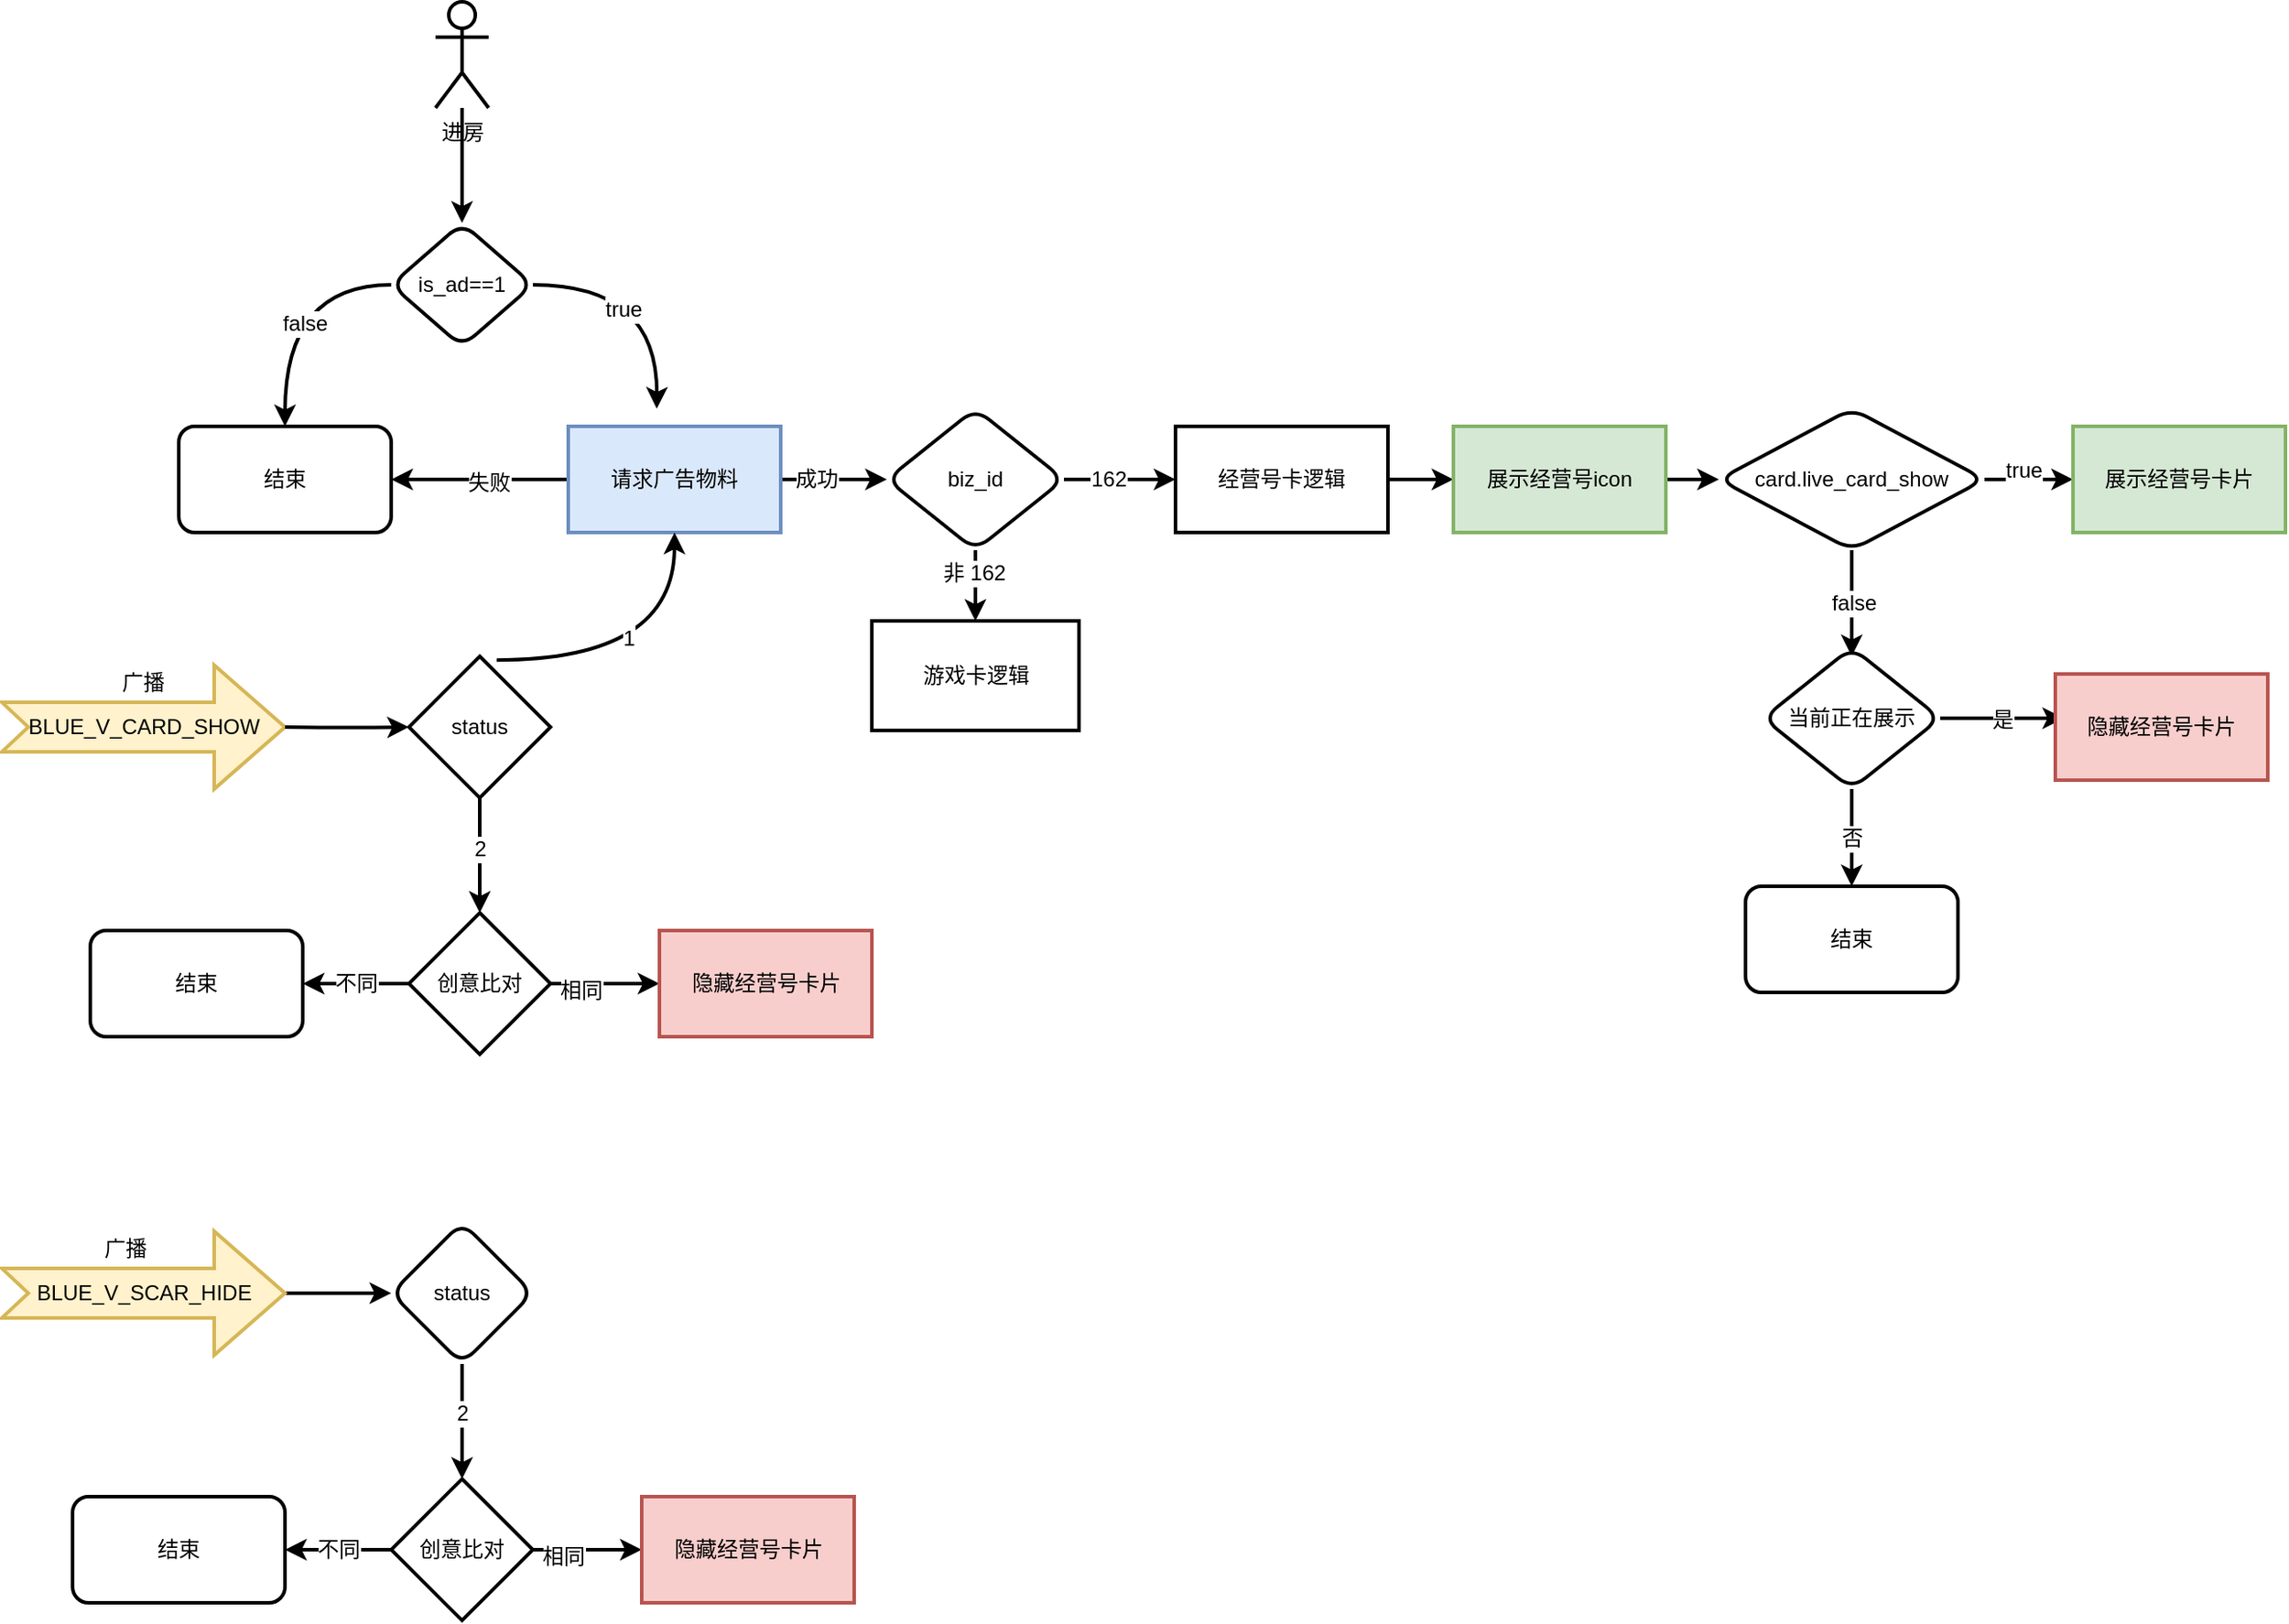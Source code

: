 <mxfile version="24.2.1" type="github">
  <diagram name="第 1 页" id="K62pHf7v11gjTkVKZaFR">
    <mxGraphModel dx="1857" dy="1839" grid="1" gridSize="10" guides="1" tooltips="1" connect="1" arrows="1" fold="1" page="1" pageScale="1" pageWidth="827" pageHeight="1169" math="0" shadow="0">
      <root>
        <mxCell id="0" />
        <mxCell id="1" parent="0" />
        <mxCell id="malyNPYwDyd-RBNzA3m4-16" style="edgeStyle=orthogonalEdgeStyle;shape=connector;curved=1;rounded=0;orthogonalLoop=1;jettySize=auto;html=1;entryX=0.5;entryY=0;entryDx=0;entryDy=0;labelBackgroundColor=default;strokeColor=default;strokeWidth=2;align=center;verticalAlign=middle;fontFamily=Helvetica;fontSize=12;fontColor=default;endArrow=classic;" parent="1" source="malyNPYwDyd-RBNzA3m4-2" target="malyNPYwDyd-RBNzA3m4-5" edge="1">
          <mxGeometry relative="1" as="geometry" />
        </mxCell>
        <mxCell id="malyNPYwDyd-RBNzA3m4-2" value="进房" style="shape=umlActor;verticalLabelPosition=bottom;verticalAlign=top;html=1;outlineConnect=0;rounded=1;strokeColor=default;strokeWidth=2;align=center;fontFamily=Helvetica;fontSize=12;fontColor=default;fillColor=default;" parent="1" vertex="1">
          <mxGeometry x="165" width="30" height="60" as="geometry" />
        </mxCell>
        <mxCell id="malyNPYwDyd-RBNzA3m4-13" value="" style="edgeStyle=orthogonalEdgeStyle;shape=connector;curved=1;rounded=0;orthogonalLoop=1;jettySize=auto;html=1;labelBackgroundColor=default;strokeColor=default;strokeWidth=2;align=center;verticalAlign=middle;fontFamily=Helvetica;fontSize=12;fontColor=default;endArrow=classic;exitX=0;exitY=0.5;exitDx=0;exitDy=0;" parent="1" source="malyNPYwDyd-RBNzA3m4-5" target="malyNPYwDyd-RBNzA3m4-12" edge="1">
          <mxGeometry relative="1" as="geometry" />
        </mxCell>
        <mxCell id="malyNPYwDyd-RBNzA3m4-23" value="false" style="edgeLabel;html=1;align=center;verticalAlign=middle;resizable=0;points=[];fontSize=12;fontFamily=Helvetica;fontColor=default;" parent="malyNPYwDyd-RBNzA3m4-13" vertex="1" connectable="0">
          <mxGeometry x="0.171" y="11" relative="1" as="geometry">
            <mxPoint as="offset" />
          </mxGeometry>
        </mxCell>
        <mxCell id="malyNPYwDyd-RBNzA3m4-17" style="edgeStyle=orthogonalEdgeStyle;shape=connector;curved=1;rounded=0;orthogonalLoop=1;jettySize=auto;html=1;labelBackgroundColor=default;strokeColor=default;strokeWidth=2;align=center;verticalAlign=middle;fontFamily=Helvetica;fontSize=12;fontColor=default;endArrow=classic;" parent="1" source="malyNPYwDyd-RBNzA3m4-5" edge="1">
          <mxGeometry relative="1" as="geometry">
            <mxPoint x="290" y="230" as="targetPoint" />
          </mxGeometry>
        </mxCell>
        <mxCell id="malyNPYwDyd-RBNzA3m4-22" value="true" style="edgeLabel;html=1;align=center;verticalAlign=middle;resizable=0;points=[];fontSize=12;fontFamily=Helvetica;fontColor=default;" parent="malyNPYwDyd-RBNzA3m4-17" vertex="1" connectable="0">
          <mxGeometry x="-0.271" y="-14" relative="1" as="geometry">
            <mxPoint as="offset" />
          </mxGeometry>
        </mxCell>
        <mxCell id="malyNPYwDyd-RBNzA3m4-5" value="is_ad==1" style="rhombus;whiteSpace=wrap;html=1;rounded=1;strokeColor=default;strokeWidth=2;align=center;verticalAlign=middle;fontFamily=Helvetica;fontSize=12;fontColor=default;fillColor=default;" parent="1" vertex="1">
          <mxGeometry x="140" y="125" width="80" height="70" as="geometry" />
        </mxCell>
        <mxCell id="malyNPYwDyd-RBNzA3m4-12" value="结束" style="whiteSpace=wrap;html=1;rounded=1;strokeWidth=2;" parent="1" vertex="1">
          <mxGeometry x="20" y="240" width="120" height="60" as="geometry" />
        </mxCell>
        <mxCell id="malyNPYwDyd-RBNzA3m4-76" style="edgeStyle=orthogonalEdgeStyle;shape=connector;curved=1;rounded=0;orthogonalLoop=1;jettySize=auto;html=1;entryX=1;entryY=0.5;entryDx=0;entryDy=0;labelBackgroundColor=default;strokeColor=default;strokeWidth=2;align=center;verticalAlign=middle;fontFamily=Helvetica;fontSize=12;fontColor=default;endArrow=classic;" parent="1" source="malyNPYwDyd-RBNzA3m4-25" target="malyNPYwDyd-RBNzA3m4-12" edge="1">
          <mxGeometry relative="1" as="geometry" />
        </mxCell>
        <mxCell id="malyNPYwDyd-RBNzA3m4-77" value="失败" style="edgeLabel;html=1;align=center;verticalAlign=middle;resizable=0;points=[];fontSize=12;fontFamily=Helvetica;fontColor=default;" parent="malyNPYwDyd-RBNzA3m4-76" vertex="1" connectable="0">
          <mxGeometry x="-0.104" y="2" relative="1" as="geometry">
            <mxPoint as="offset" />
          </mxGeometry>
        </mxCell>
        <mxCell id="malyNPYwDyd-RBNzA3m4-80" value="" style="edgeStyle=orthogonalEdgeStyle;shape=connector;curved=1;rounded=0;orthogonalLoop=1;jettySize=auto;html=1;labelBackgroundColor=default;strokeColor=default;strokeWidth=2;align=center;verticalAlign=middle;fontFamily=Helvetica;fontSize=12;fontColor=default;endArrow=classic;" parent="1" source="malyNPYwDyd-RBNzA3m4-25" target="malyNPYwDyd-RBNzA3m4-32" edge="1">
          <mxGeometry relative="1" as="geometry" />
        </mxCell>
        <mxCell id="malyNPYwDyd-RBNzA3m4-81" value="成功" style="edgeLabel;html=1;align=center;verticalAlign=middle;resizable=0;points=[];fontSize=12;fontFamily=Helvetica;fontColor=default;" parent="malyNPYwDyd-RBNzA3m4-80" vertex="1" connectable="0">
          <mxGeometry x="-0.336" relative="1" as="geometry">
            <mxPoint as="offset" />
          </mxGeometry>
        </mxCell>
        <mxCell id="malyNPYwDyd-RBNzA3m4-25" value="请求广告物料" style="rounded=0;whiteSpace=wrap;html=1;strokeColor=#6c8ebf;strokeWidth=2;align=center;verticalAlign=middle;fontFamily=Helvetica;fontSize=12;fillColor=#dae8fc;" parent="1" vertex="1">
          <mxGeometry x="240" y="240" width="120" height="60" as="geometry" />
        </mxCell>
        <mxCell id="malyNPYwDyd-RBNzA3m4-34" value="" style="edgeStyle=orthogonalEdgeStyle;shape=connector;curved=1;rounded=0;orthogonalLoop=1;jettySize=auto;html=1;labelBackgroundColor=default;strokeColor=default;strokeWidth=2;align=center;verticalAlign=middle;fontFamily=Helvetica;fontSize=12;fontColor=default;endArrow=classic;" parent="1" source="malyNPYwDyd-RBNzA3m4-32" edge="1">
          <mxGeometry relative="1" as="geometry">
            <mxPoint x="583" y="270" as="targetPoint" />
          </mxGeometry>
        </mxCell>
        <mxCell id="malyNPYwDyd-RBNzA3m4-38" value="162" style="edgeLabel;html=1;align=center;verticalAlign=middle;resizable=0;points=[];fontSize=12;fontFamily=Helvetica;fontColor=default;" parent="malyNPYwDyd-RBNzA3m4-34" vertex="1" connectable="0">
          <mxGeometry x="-0.229" relative="1" as="geometry">
            <mxPoint as="offset" />
          </mxGeometry>
        </mxCell>
        <mxCell id="malyNPYwDyd-RBNzA3m4-82" value="" style="edgeStyle=orthogonalEdgeStyle;shape=connector;curved=1;rounded=0;orthogonalLoop=1;jettySize=auto;html=1;labelBackgroundColor=default;strokeColor=default;strokeWidth=2;align=center;verticalAlign=middle;fontFamily=Helvetica;fontSize=12;fontColor=default;endArrow=classic;" parent="1" source="malyNPYwDyd-RBNzA3m4-32" target="malyNPYwDyd-RBNzA3m4-35" edge="1">
          <mxGeometry relative="1" as="geometry" />
        </mxCell>
        <mxCell id="malyNPYwDyd-RBNzA3m4-83" value="非 162" style="edgeLabel;html=1;align=center;verticalAlign=middle;resizable=0;points=[];fontSize=12;fontFamily=Helvetica;fontColor=default;" parent="malyNPYwDyd-RBNzA3m4-82" vertex="1" connectable="0">
          <mxGeometry x="-0.374" y="-1" relative="1" as="geometry">
            <mxPoint as="offset" />
          </mxGeometry>
        </mxCell>
        <mxCell id="malyNPYwDyd-RBNzA3m4-32" value="biz_id" style="rhombus;whiteSpace=wrap;html=1;rounded=1;strokeColor=default;strokeWidth=2;align=center;verticalAlign=middle;fontFamily=Helvetica;fontSize=12;fontColor=default;fillColor=default;" parent="1" vertex="1">
          <mxGeometry x="420" y="230.0" width="100" height="80" as="geometry" />
        </mxCell>
        <mxCell id="malyNPYwDyd-RBNzA3m4-35" value="游戏卡逻辑" style="whiteSpace=wrap;html=1;rounded=0;strokeWidth=2;" parent="1" vertex="1">
          <mxGeometry x="411.5" y="350" width="117" height="61.9" as="geometry" />
        </mxCell>
        <mxCell id="malyNPYwDyd-RBNzA3m4-41" value="" style="edgeStyle=orthogonalEdgeStyle;shape=connector;curved=1;rounded=0;orthogonalLoop=1;jettySize=auto;html=1;labelBackgroundColor=default;strokeColor=default;strokeWidth=2;align=center;verticalAlign=middle;fontFamily=Helvetica;fontSize=12;fontColor=default;endArrow=classic;" parent="1" source="malyNPYwDyd-RBNzA3m4-39" target="malyNPYwDyd-RBNzA3m4-40" edge="1">
          <mxGeometry relative="1" as="geometry" />
        </mxCell>
        <mxCell id="malyNPYwDyd-RBNzA3m4-42" value="true" style="edgeLabel;html=1;align=center;verticalAlign=middle;resizable=0;points=[];fontSize=12;fontFamily=Helvetica;fontColor=default;" parent="malyNPYwDyd-RBNzA3m4-41" vertex="1" connectable="0">
          <mxGeometry x="-0.137" y="5" relative="1" as="geometry">
            <mxPoint as="offset" />
          </mxGeometry>
        </mxCell>
        <mxCell id="malyNPYwDyd-RBNzA3m4-44" value="false" style="edgeStyle=orthogonalEdgeStyle;shape=connector;curved=1;rounded=0;orthogonalLoop=1;jettySize=auto;html=1;labelBackgroundColor=default;strokeColor=default;strokeWidth=2;align=center;verticalAlign=middle;fontFamily=Helvetica;fontSize=12;fontColor=default;endArrow=classic;" parent="1" source="malyNPYwDyd-RBNzA3m4-39" edge="1">
          <mxGeometry relative="1" as="geometry">
            <mxPoint x="965" y="370" as="targetPoint" />
          </mxGeometry>
        </mxCell>
        <mxCell id="malyNPYwDyd-RBNzA3m4-39" value="card.live_card_show" style="rhombus;whiteSpace=wrap;html=1;rounded=1;strokeColor=default;strokeWidth=2;align=center;verticalAlign=middle;fontFamily=Helvetica;fontSize=12;fontColor=default;fillColor=default;" parent="1" vertex="1">
          <mxGeometry x="890" y="230.0" width="150" height="80" as="geometry" />
        </mxCell>
        <mxCell id="malyNPYwDyd-RBNzA3m4-40" value="展示经营号卡片" style="whiteSpace=wrap;html=1;rounded=0;strokeWidth=2;fillColor=#d5e8d4;strokeColor=#82b366;" parent="1" vertex="1">
          <mxGeometry x="1090" y="240.0" width="120" height="60" as="geometry" />
        </mxCell>
        <mxCell id="malyNPYwDyd-RBNzA3m4-47" value="" style="edgeStyle=orthogonalEdgeStyle;shape=connector;curved=1;rounded=0;orthogonalLoop=1;jettySize=auto;html=1;labelBackgroundColor=default;strokeColor=default;strokeWidth=2;align=center;verticalAlign=middle;fontFamily=Helvetica;fontSize=12;fontColor=default;endArrow=classic;" parent="1" source="malyNPYwDyd-RBNzA3m4-45" target="malyNPYwDyd-RBNzA3m4-46" edge="1">
          <mxGeometry relative="1" as="geometry" />
        </mxCell>
        <mxCell id="malyNPYwDyd-RBNzA3m4-45" value="经营号卡逻辑" style="whiteSpace=wrap;html=1;rounded=0;strokeWidth=2;" parent="1" vertex="1">
          <mxGeometry x="583" y="240.0" width="120" height="60" as="geometry" />
        </mxCell>
        <mxCell id="malyNPYwDyd-RBNzA3m4-48" value="" style="edgeStyle=orthogonalEdgeStyle;shape=connector;curved=1;rounded=0;orthogonalLoop=1;jettySize=auto;html=1;labelBackgroundColor=default;strokeColor=default;strokeWidth=2;align=center;verticalAlign=middle;fontFamily=Helvetica;fontSize=12;fontColor=default;endArrow=classic;" parent="1" source="malyNPYwDyd-RBNzA3m4-46" target="malyNPYwDyd-RBNzA3m4-39" edge="1">
          <mxGeometry relative="1" as="geometry" />
        </mxCell>
        <mxCell id="malyNPYwDyd-RBNzA3m4-46" value="展示经营号icon" style="whiteSpace=wrap;html=1;rounded=0;strokeWidth=2;fillColor=#d5e8d4;strokeColor=#82b366;" parent="1" vertex="1">
          <mxGeometry x="740" y="240.0" width="120" height="60" as="geometry" />
        </mxCell>
        <mxCell id="malyNPYwDyd-RBNzA3m4-54" value="BLUE_V_CARD_SHOW" style="html=1;shadow=0;dashed=0;align=center;verticalAlign=middle;shape=mxgraph.arrows2.arrow;dy=0.6;dx=40;notch=15;rounded=1;strokeColor=#d6b656;strokeWidth=2;fontFamily=Helvetica;fontSize=12;fillColor=#fff2cc;" parent="1" vertex="1">
          <mxGeometry x="-80" y="375" width="160" height="70" as="geometry" />
        </mxCell>
        <mxCell id="malyNPYwDyd-RBNzA3m4-86" value="" style="edgeStyle=orthogonalEdgeStyle;shape=connector;curved=1;rounded=0;orthogonalLoop=1;jettySize=auto;html=1;labelBackgroundColor=default;strokeColor=default;strokeWidth=2;align=center;verticalAlign=middle;fontFamily=Helvetica;fontSize=12;fontColor=default;endArrow=classic;" parent="1" source="malyNPYwDyd-RBNzA3m4-55" target="malyNPYwDyd-RBNzA3m4-85" edge="1">
          <mxGeometry relative="1" as="geometry" />
        </mxCell>
        <mxCell id="malyNPYwDyd-RBNzA3m4-55" value="BLUE_V_SCAR_HIDE" style="html=1;shadow=0;dashed=0;align=center;verticalAlign=middle;shape=mxgraph.arrows2.arrow;dy=0.6;dx=40;notch=15;rounded=1;strokeColor=#d6b656;strokeWidth=2;fontFamily=Helvetica;fontSize=12;fillColor=#fff2cc;" parent="1" vertex="1">
          <mxGeometry x="-80" y="695" width="160" height="70" as="geometry" />
        </mxCell>
        <mxCell id="malyNPYwDyd-RBNzA3m4-60" value="" style="edgeStyle=orthogonalEdgeStyle;shape=connector;curved=1;rounded=0;orthogonalLoop=1;jettySize=auto;html=1;labelBackgroundColor=default;strokeColor=default;strokeWidth=2;align=center;verticalAlign=middle;fontFamily=Helvetica;fontSize=12;fontColor=default;endArrow=classic;" parent="1" target="malyNPYwDyd-RBNzA3m4-59" edge="1">
          <mxGeometry relative="1" as="geometry">
            <mxPoint x="80" y="410" as="sourcePoint" />
          </mxGeometry>
        </mxCell>
        <mxCell id="malyNPYwDyd-RBNzA3m4-62" value="" style="edgeStyle=orthogonalEdgeStyle;shape=connector;curved=1;rounded=0;orthogonalLoop=1;jettySize=auto;html=1;labelBackgroundColor=default;strokeColor=default;strokeWidth=2;align=center;verticalAlign=middle;fontFamily=Helvetica;fontSize=12;fontColor=default;endArrow=classic;exitX=0.62;exitY=0.026;exitDx=0;exitDy=0;exitPerimeter=0;" parent="1" source="malyNPYwDyd-RBNzA3m4-59" target="malyNPYwDyd-RBNzA3m4-25" edge="1">
          <mxGeometry relative="1" as="geometry">
            <mxPoint x="270" y="530" as="targetPoint" />
          </mxGeometry>
        </mxCell>
        <mxCell id="malyNPYwDyd-RBNzA3m4-84" value="1" style="edgeLabel;html=1;align=center;verticalAlign=middle;resizable=0;points=[];fontSize=12;fontFamily=Helvetica;fontColor=default;" parent="malyNPYwDyd-RBNzA3m4-62" vertex="1" connectable="0">
          <mxGeometry x="-0.139" y="12" relative="1" as="geometry">
            <mxPoint as="offset" />
          </mxGeometry>
        </mxCell>
        <mxCell id="malyNPYwDyd-RBNzA3m4-64" value="" style="edgeStyle=orthogonalEdgeStyle;shape=connector;curved=1;rounded=0;orthogonalLoop=1;jettySize=auto;html=1;labelBackgroundColor=default;strokeColor=default;strokeWidth=2;align=center;verticalAlign=middle;fontFamily=Helvetica;fontSize=12;fontColor=default;endArrow=classic;" parent="1" source="malyNPYwDyd-RBNzA3m4-59" edge="1">
          <mxGeometry relative="1" as="geometry">
            <mxPoint x="190" y="515" as="targetPoint" />
          </mxGeometry>
        </mxCell>
        <mxCell id="malyNPYwDyd-RBNzA3m4-66" value="2" style="edgeLabel;html=1;align=center;verticalAlign=middle;resizable=0;points=[];fontSize=12;fontFamily=Helvetica;fontColor=default;" parent="malyNPYwDyd-RBNzA3m4-64" vertex="1" connectable="0">
          <mxGeometry x="-0.133" relative="1" as="geometry">
            <mxPoint as="offset" />
          </mxGeometry>
        </mxCell>
        <mxCell id="malyNPYwDyd-RBNzA3m4-59" value="status" style="rhombus;whiteSpace=wrap;html=1;rounded=0;strokeWidth=2;" parent="1" vertex="1">
          <mxGeometry x="150" y="370" width="80" height="80" as="geometry" />
        </mxCell>
        <mxCell id="malyNPYwDyd-RBNzA3m4-69" value="" style="edgeStyle=orthogonalEdgeStyle;shape=connector;curved=1;rounded=0;orthogonalLoop=1;jettySize=auto;html=1;labelBackgroundColor=default;strokeColor=default;strokeWidth=2;align=center;verticalAlign=middle;fontFamily=Helvetica;fontSize=12;fontColor=default;endArrow=classic;" parent="1" source="malyNPYwDyd-RBNzA3m4-67" target="malyNPYwDyd-RBNzA3m4-68" edge="1">
          <mxGeometry relative="1" as="geometry" />
        </mxCell>
        <mxCell id="malyNPYwDyd-RBNzA3m4-70" value="相同" style="edgeLabel;html=1;align=center;verticalAlign=middle;resizable=0;points=[];fontSize=12;fontFamily=Helvetica;fontColor=default;" parent="malyNPYwDyd-RBNzA3m4-69" vertex="1" connectable="0">
          <mxGeometry x="-0.445" y="-4" relative="1" as="geometry">
            <mxPoint as="offset" />
          </mxGeometry>
        </mxCell>
        <mxCell id="malyNPYwDyd-RBNzA3m4-72" value="不同" style="edgeStyle=orthogonalEdgeStyle;shape=connector;curved=1;rounded=0;orthogonalLoop=1;jettySize=auto;html=1;labelBackgroundColor=default;strokeColor=default;strokeWidth=2;align=center;verticalAlign=middle;fontFamily=Helvetica;fontSize=12;fontColor=default;endArrow=classic;" parent="1" source="malyNPYwDyd-RBNzA3m4-67" edge="1">
          <mxGeometry relative="1" as="geometry">
            <mxPoint x="90" y="555" as="targetPoint" />
          </mxGeometry>
        </mxCell>
        <mxCell id="malyNPYwDyd-RBNzA3m4-67" value="创意比对" style="rhombus;whiteSpace=wrap;html=1;rounded=0;strokeWidth=2;" parent="1" vertex="1">
          <mxGeometry x="150" y="515" width="80" height="80" as="geometry" />
        </mxCell>
        <mxCell id="malyNPYwDyd-RBNzA3m4-68" value="隐藏经营号卡片" style="whiteSpace=wrap;html=1;rounded=0;strokeWidth=2;fillColor=#f8cecc;strokeColor=#b85450;" parent="1" vertex="1">
          <mxGeometry x="291.5" y="525" width="120" height="60" as="geometry" />
        </mxCell>
        <mxCell id="malyNPYwDyd-RBNzA3m4-73" value="结束" style="rounded=1;whiteSpace=wrap;html=1;strokeColor=default;strokeWidth=2;align=center;verticalAlign=middle;fontFamily=Helvetica;fontSize=12;fontColor=default;fillColor=default;" parent="1" vertex="1">
          <mxGeometry x="-30" y="525" width="120" height="60" as="geometry" />
        </mxCell>
        <mxCell id="malyNPYwDyd-RBNzA3m4-85" value="status" style="rhombus;whiteSpace=wrap;html=1;shadow=0;dashed=0;rounded=1;strokeWidth=2;" parent="1" vertex="1">
          <mxGeometry x="140" y="690" width="80" height="80" as="geometry" />
        </mxCell>
        <mxCell id="malyNPYwDyd-RBNzA3m4-93" value="结束" style="whiteSpace=wrap;html=1;rounded=1;strokeWidth=2;" parent="1" vertex="1">
          <mxGeometry x="905" y="500" width="120" height="60" as="geometry" />
        </mxCell>
        <mxCell id="malyNPYwDyd-RBNzA3m4-96" value="否" style="edgeStyle=orthogonalEdgeStyle;shape=connector;curved=1;rounded=0;orthogonalLoop=1;jettySize=auto;html=1;labelBackgroundColor=default;strokeColor=default;strokeWidth=2;align=center;verticalAlign=middle;fontFamily=Helvetica;fontSize=12;fontColor=default;endArrow=classic;" parent="1" source="malyNPYwDyd-RBNzA3m4-94" target="malyNPYwDyd-RBNzA3m4-93" edge="1">
          <mxGeometry relative="1" as="geometry" />
        </mxCell>
        <mxCell id="malyNPYwDyd-RBNzA3m4-98" value="是" style="edgeStyle=orthogonalEdgeStyle;shape=connector;curved=1;rounded=0;orthogonalLoop=1;jettySize=auto;html=1;labelBackgroundColor=default;strokeColor=default;strokeWidth=2;align=center;verticalAlign=middle;fontFamily=Helvetica;fontSize=12;fontColor=default;endArrow=classic;" parent="1" source="malyNPYwDyd-RBNzA3m4-94" edge="1">
          <mxGeometry relative="1" as="geometry">
            <mxPoint x="1085" y="405" as="targetPoint" />
          </mxGeometry>
        </mxCell>
        <mxCell id="malyNPYwDyd-RBNzA3m4-94" value="当前正在展示" style="rhombus;whiteSpace=wrap;html=1;rounded=1;strokeColor=default;strokeWidth=2;align=center;verticalAlign=middle;fontFamily=Helvetica;fontSize=12;fontColor=default;fillColor=default;" parent="1" vertex="1">
          <mxGeometry x="915" y="365" width="100" height="80" as="geometry" />
        </mxCell>
        <mxCell id="malyNPYwDyd-RBNzA3m4-95" style="edgeStyle=orthogonalEdgeStyle;shape=connector;curved=1;rounded=0;orthogonalLoop=1;jettySize=auto;html=1;exitX=0.5;exitY=1;exitDx=0;exitDy=0;labelBackgroundColor=default;strokeColor=default;strokeWidth=2;align=center;verticalAlign=middle;fontFamily=Helvetica;fontSize=12;fontColor=default;endArrow=classic;" parent="1" source="malyNPYwDyd-RBNzA3m4-93" target="malyNPYwDyd-RBNzA3m4-93" edge="1">
          <mxGeometry relative="1" as="geometry" />
        </mxCell>
        <mxCell id="malyNPYwDyd-RBNzA3m4-99" value="隐藏经营号卡片" style="whiteSpace=wrap;html=1;rounded=0;strokeWidth=2;fillColor=#f8cecc;strokeColor=#b85450;" parent="1" vertex="1">
          <mxGeometry x="1080" y="380" width="120" height="60" as="geometry" />
        </mxCell>
        <mxCell id="malyNPYwDyd-RBNzA3m4-100" value="广播" style="text;html=1;strokeColor=none;fillColor=none;align=center;verticalAlign=middle;whiteSpace=wrap;rounded=0;fontSize=12;fontFamily=Helvetica;fontColor=default;" parent="1" vertex="1">
          <mxGeometry x="-40" y="690" width="60" height="30" as="geometry" />
        </mxCell>
        <mxCell id="malyNPYwDyd-RBNzA3m4-101" value="广播" style="text;html=1;strokeColor=none;fillColor=none;align=center;verticalAlign=middle;whiteSpace=wrap;rounded=0;fontSize=12;fontFamily=Helvetica;fontColor=default;" parent="1" vertex="1">
          <mxGeometry x="-30" y="370" width="60" height="30" as="geometry" />
        </mxCell>
        <mxCell id="8u5d_yYG-PVUcb6EI1Re-1" value="" style="edgeStyle=orthogonalEdgeStyle;shape=connector;curved=1;rounded=0;orthogonalLoop=1;jettySize=auto;html=1;labelBackgroundColor=default;strokeColor=default;strokeWidth=2;align=center;verticalAlign=middle;fontFamily=Helvetica;fontSize=12;fontColor=default;endArrow=classic;" edge="1" parent="1">
          <mxGeometry relative="1" as="geometry">
            <mxPoint x="180" y="835" as="targetPoint" />
            <mxPoint x="180" y="770" as="sourcePoint" />
          </mxGeometry>
        </mxCell>
        <mxCell id="8u5d_yYG-PVUcb6EI1Re-2" value="2" style="edgeLabel;html=1;align=center;verticalAlign=middle;resizable=0;points=[];fontSize=12;fontFamily=Helvetica;fontColor=default;" vertex="1" connectable="0" parent="8u5d_yYG-PVUcb6EI1Re-1">
          <mxGeometry x="-0.133" relative="1" as="geometry">
            <mxPoint as="offset" />
          </mxGeometry>
        </mxCell>
        <mxCell id="8u5d_yYG-PVUcb6EI1Re-3" value="" style="edgeStyle=orthogonalEdgeStyle;shape=connector;curved=1;rounded=0;orthogonalLoop=1;jettySize=auto;html=1;labelBackgroundColor=default;strokeColor=default;strokeWidth=2;align=center;verticalAlign=middle;fontFamily=Helvetica;fontSize=12;fontColor=default;endArrow=classic;" edge="1" parent="1" source="8u5d_yYG-PVUcb6EI1Re-6" target="8u5d_yYG-PVUcb6EI1Re-7">
          <mxGeometry relative="1" as="geometry" />
        </mxCell>
        <mxCell id="8u5d_yYG-PVUcb6EI1Re-4" value="相同" style="edgeLabel;html=1;align=center;verticalAlign=middle;resizable=0;points=[];fontSize=12;fontFamily=Helvetica;fontColor=default;" vertex="1" connectable="0" parent="8u5d_yYG-PVUcb6EI1Re-3">
          <mxGeometry x="-0.445" y="-4" relative="1" as="geometry">
            <mxPoint as="offset" />
          </mxGeometry>
        </mxCell>
        <mxCell id="8u5d_yYG-PVUcb6EI1Re-5" value="不同" style="edgeStyle=orthogonalEdgeStyle;shape=connector;curved=1;rounded=0;orthogonalLoop=1;jettySize=auto;html=1;labelBackgroundColor=default;strokeColor=default;strokeWidth=2;align=center;verticalAlign=middle;fontFamily=Helvetica;fontSize=12;fontColor=default;endArrow=classic;" edge="1" parent="1" source="8u5d_yYG-PVUcb6EI1Re-6">
          <mxGeometry relative="1" as="geometry">
            <mxPoint x="80" y="875" as="targetPoint" />
          </mxGeometry>
        </mxCell>
        <mxCell id="8u5d_yYG-PVUcb6EI1Re-6" value="创意比对" style="rhombus;whiteSpace=wrap;html=1;rounded=0;strokeWidth=2;" vertex="1" parent="1">
          <mxGeometry x="140" y="835" width="80" height="80" as="geometry" />
        </mxCell>
        <mxCell id="8u5d_yYG-PVUcb6EI1Re-7" value="隐藏经营号卡片" style="whiteSpace=wrap;html=1;rounded=0;strokeWidth=2;fillColor=#f8cecc;strokeColor=#b85450;" vertex="1" parent="1">
          <mxGeometry x="281.5" y="845" width="120" height="60" as="geometry" />
        </mxCell>
        <mxCell id="8u5d_yYG-PVUcb6EI1Re-8" value="结束" style="rounded=1;whiteSpace=wrap;html=1;strokeColor=default;strokeWidth=2;align=center;verticalAlign=middle;fontFamily=Helvetica;fontSize=12;fontColor=default;fillColor=default;" vertex="1" parent="1">
          <mxGeometry x="-40" y="845" width="120" height="60" as="geometry" />
        </mxCell>
      </root>
    </mxGraphModel>
  </diagram>
</mxfile>
